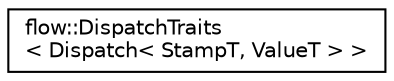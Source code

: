 digraph "Graphical Class Hierarchy"
{
 // LATEX_PDF_SIZE
  edge [fontname="Helvetica",fontsize="10",labelfontname="Helvetica",labelfontsize="10"];
  node [fontname="Helvetica",fontsize="10",shape=record];
  rankdir="LR";
  Node0 [label="flow::DispatchTraits\l\< Dispatch\< StampT, ValueT \> \>",height=0.2,width=0.4,color="black", fillcolor="white", style="filled",URL="$structflow_1_1_dispatch_traits_3_01_dispatch_3_01_stamp_t_00_01_value_t_01_4_01_4.html",tooltip="Dispatch type traits struct."];
}

